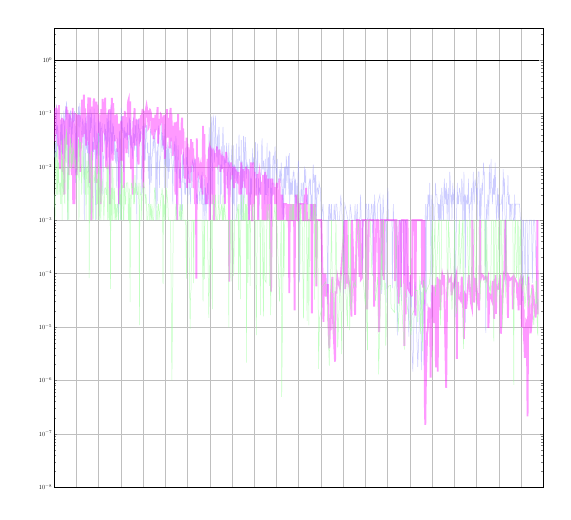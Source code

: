 % This file was created by matlab2tikz v0.3.3.
% Copyright (c) 2008--2013, Nico Schlmer <nico.schloemer@gmail.com>
% All rights reserved.
% 
% The latest updates can be retrieved from
%   http://www.mathworks.com/matlabcentral/fileexchange/22022-matlab2tikz
% where you can also make suggestions and rate matlab2tikz.
% 
% 
% 

% defining custom colors
\definecolor{mycolor1}{rgb}{1,0,1}

\begin{tikzpicture}[scale=0.225]

\begin{axis}[%
width=10.867in,
height=10.206in,
scale only axis,
xmin=0,
xmax=1100,
xmajorgrids,
xmajorticks=false,
ymode=log,
ymin=1e-08,
ymax=4,
% yminorticks=true,
ymajorgrids,
% yminorgrids,
% title={$\text{N = 33}^\text{2}\text{ , p = 2}$}
]
\addplot [
color=black,
solid,thick,
forget plot
]
table[row sep=crcr]{
1 1.0\\
2 1\\
3 1.0\\
4 1.0\\
5 1.0\\
6 1.0\\
7 1\\
8 1.0\\
9 1\\
10 1.0\\
11 1\\
12 1\\
13 1.0\\
14 1.0\\
15 1\\
16 1.0\\
17 1.0\\
18 1\\
19 1\\
20 1.0\\
21 1.0\\
22 1\\
23 1\\
24 1.0\\
25 1\\
26 1\\
27 1.0\\
28 1.0\\
29 1.0\\
30 1.0\\
31 1.0\\
32 1.0\\
33 1.0\\
34 1\\
35 1\\
36 1.0\\
37 1\\
38 1\\
39 1.0\\
40 1.0\\
41 1\\
42 1.0\\
43 1.0\\
44 1.0\\
45 1.0\\
46 1\\
47 1.0\\
48 1.0\\
49 1.0\\
50 1.0\\
51 1.0\\
52 1.0\\
53 1\\
54 1.0\\
55 1\\
56 1.0\\
57 1\\
58 1.0\\
59 1\\
60 1.0\\
61 1\\
62 1\\
63 1\\
64 1.0\\
65 1.0\\
66 1.0\\
67 1.0\\
68 1\\
69 1.0\\
70 1\\
71 1.0\\
72 1.0\\
73 1.0\\
74 1\\
75 1\\
76 1.0\\
77 1\\
78 1.0\\
79 1.0\\
80 1\\
81 1\\
82 1\\
83 1\\
84 1.0\\
85 1.0\\
86 1.0\\
87 1.0\\
88 1.0\\
89 1.0\\
90 1.0\\
91 1\\
92 1.0\\
93 1.0\\
94 1.0\\
95 1.0\\
96 1\\
97 1.0\\
98 1\\
99 1\\
100 1\\
101 1\\
102 1\\
103 1.0\\
104 1.0\\
105 1.0\\
106 1.0\\
107 1.0\\
108 1.0\\
109 1\\
110 1\\
111 1\\
112 1.0\\
113 1\\
114 1.0\\
115 1\\
116 1.0\\
117 1.0\\
118 1.0\\
119 1\\
120 1\\
121 1.0\\
122 1.0\\
123 1.0\\
124 1.0\\
125 1\\
126 1\\
127 1.0\\
128 1.0\\
129 1.0\\
130 1\\
131 1.0\\
132 1.0\\
133 1\\
134 1.0\\
135 1.0\\
136 1\\
137 1\\
138 1.0\\
139 1.0\\
140 1\\
141 1\\
142 1.0\\
143 1\\
144 1.0\\
145 1\\
146 1.0\\
147 1\\
148 1.0\\
149 1\\
150 1.0\\
151 1\\
152 1\\
153 1.0\\
154 1.0\\
155 1\\
156 1.0\\
157 1.0\\
158 1.0\\
159 1\\
160 1\\
161 1.0\\
162 1.0\\
163 1.0\\
164 1.0\\
165 1.0\\
166 1.0\\
167 1.0\\
168 1.0\\
169 1.0\\
170 1.0\\
171 1\\
172 1.0\\
173 1.0\\
174 1.0\\
175 1.0\\
176 1.0\\
177 1.0\\
178 1\\
179 1.0\\
180 1\\
181 1\\
182 1.0\\
183 1\\
184 1.0\\
185 1.0\\
186 1.0\\
187 1.0\\
188 1.0\\
189 1.0\\
190 1.0\\
191 1.0\\
192 1.0\\
193 1.0\\
194 1\\
195 1\\
196 1\\
197 1.0\\
198 1.0\\
199 1.0\\
200 1.0\\
201 1.0\\
202 1\\
203 1.0\\
204 1\\
205 1.0\\
206 1\\
207 1.0\\
208 1\\
209 1.0\\
210 1\\
211 1.0\\
212 1.0\\
213 1.0\\
214 1.0\\
215 1\\
216 1\\
217 1.0\\
218 1\\
219 1.0\\
220 1\\
221 1.0\\
222 1.0\\
223 1.0\\
224 1\\
225 1\\
226 1.0\\
227 1.0\\
228 1\\
229 1.0\\
230 1\\
231 1.0\\
232 1\\
233 1\\
234 1\\
235 1.0\\
236 1.0\\
237 1.0\\
238 1.0\\
239 1\\
240 1.0\\
241 1\\
242 1.0\\
243 1\\
244 1.0\\
245 1\\
246 1.0\\
247 1.0\\
248 1.0\\
249 1.0\\
250 1.0\\
251 1.0\\
252 1.0\\
253 1.0\\
254 1\\
255 1.0\\
256 1\\
257 1\\
258 1\\
259 1.0\\
260 1\\
261 1.0\\
262 1.0\\
263 1.0\\
264 1.0\\
265 1.0\\
266 1.0\\
267 1.0\\
268 1\\
269 1.0\\
270 1\\
271 1.0\\
272 1\\
273 1.0\\
274 1.0\\
275 1.0\\
276 1\\
277 1.0\\
278 1.0\\
279 1.0\\
280 1.0\\
281 1\\
282 1.0\\
283 1.0\\
284 1.0\\
285 1.0\\
286 1\\
287 1.0\\
288 1\\
289 1\\
290 1.0\\
291 1.0\\
292 1\\
293 1.0\\
294 1\\
295 1\\
296 1\\
297 1\\
298 1\\
299 1\\
300 1\\
301 1\\
302 1\\
303 1\\
304 1\\
305 1.0\\
306 1.0\\
307 1.0\\
308 1\\
309 1.0\\
310 1.0\\
311 1.0\\
312 1.0\\
313 1\\
314 1\\
315 1\\
316 1.0\\
317 1.0\\
318 1.0\\
319 1.0\\
320 1.0\\
321 1.0\\
322 1.0\\
323 1.0\\
324 1\\
325 1.0\\
326 1\\
327 1.0\\
328 1\\
329 1.0\\
330 1\\
331 1.0\\
332 1\\
333 1.0\\
334 1.0\\
335 1.0\\
336 1.0\\
337 1.0\\
338 1\\
339 1.0\\
340 1.0\\
341 1.0\\
342 1\\
343 1.0\\
344 1.0\\
345 1.0\\
346 1\\
347 1.0\\
348 1\\
349 1.0\\
350 1\\
351 1\\
352 1\\
353 1.0\\
354 1\\
355 1\\
356 1\\
357 1.0\\
358 1.0\\
359 1.0\\
360 1.0\\
361 1\\
362 1.0\\
363 1.0\\
364 1.0\\
365 1\\
366 1.0\\
367 1.0\\
368 1.0\\
369 1.0\\
370 1.0\\
371 1.0\\
372 1.0\\
373 1.0\\
374 1.0\\
375 1.0\\
376 1.0\\
377 1.0\\
378 1.0\\
379 1.0\\
380 1.0\\
381 1\\
382 1.0\\
383 1\\
384 1\\
385 1\\
386 1\\
387 1.0\\
388 1.0\\
389 1\\
390 1\\
391 1.0\\
392 1.0\\
393 1\\
394 1.0\\
395 1.0\\
396 1.0\\
397 1.0\\
398 1\\
399 1.0\\
400 1.0\\
401 1.0\\
402 1\\
403 1.0\\
404 1.0\\
405 1.0\\
406 1\\
407 1.0\\
408 1.0\\
409 1.0\\
410 1\\
411 1.0\\
412 1.0\\
413 1\\
414 1.0\\
415 1.0\\
416 1\\
417 1.0\\
418 1.0\\
419 1\\
420 1.0\\
421 1.0\\
422 1.0\\
423 1.0\\
424 1\\
425 1.0\\
426 1.0\\
427 1.0\\
428 1.0\\
429 1.0\\
430 1.0\\
431 1.0\\
432 1\\
433 1\\
434 1.0\\
435 1\\
436 1.0\\
437 1.0\\
438 1\\
439 1.0\\
440 1.0\\
441 1.0\\
442 1.0\\
443 1\\
444 1\\
445 1.0\\
446 1.0\\
447 1.0\\
448 1.0\\
449 1\\
450 1.0\\
451 1\\
452 1.0\\
453 1\\
454 1\\
455 1\\
456 1\\
457 1.0\\
458 1.0\\
459 1\\
460 1\\
461 1.0\\
462 1.0\\
463 1.0\\
464 1\\
465 1.0\\
466 1.0\\
467 1.0\\
468 1.0\\
469 1.0\\
470 1.0\\
471 1.0\\
472 1\\
473 1.0\\
474 1.0\\
475 1\\
476 1.0\\
477 1.0\\
478 1\\
479 1.0\\
480 1.0\\
481 1\\
482 1.0\\
483 1.0\\
484 1.0\\
485 1.0\\
486 1.0\\
487 1\\
488 1.0\\
489 1.0\\
490 1.0\\
491 1.0\\
492 1.0\\
493 1.0\\
494 1.0\\
495 1\\
496 1.0\\
497 1\\
498 1.0\\
499 1.0\\
500 1\\
501 1.0\\
502 1.0\\
503 1.0\\
504 1.0\\
505 1.0\\
506 1.0\\
507 1\\
508 1.0\\
509 1.0\\
510 1.0\\
511 1.0\\
512 1\\
513 1.0\\
514 1.0\\
515 1.0\\
516 1.0\\
517 1.0\\
518 1\\
519 1.0\\
520 1\\
521 1.0\\
522 1.0\\
523 1.0\\
524 1.0\\
525 1\\
526 1.0\\
527 1.0\\
528 1.0\\
529 1\\
530 1\\
531 1\\
532 1\\
533 1.0\\
534 1.0\\
535 1\\
536 1.0\\
537 1.0\\
538 1.0\\
539 1.0\\
540 1\\
541 1.0\\
542 1.0\\
543 1.0\\
544 1\\
545 1.0\\
546 1\\
547 1.0\\
548 1\\
549 1.0\\
550 1.0\\
551 1.0\\
552 1\\
553 1.0\\
554 1.0\\
555 1\\
556 1.0\\
557 1.0\\
558 1.0\\
559 1\\
560 1.0\\
561 1.0\\
562 1\\
563 1.0\\
564 1.0\\
565 1\\
566 1\\
567 1\\
568 1.0\\
569 1\\
570 1\\
571 1\\
572 1\\
573 1.0\\
574 1.0\\
575 1.0\\
576 1.0\\
577 1.0\\
578 1.0\\
579 1.0\\
580 1.0\\
581 1.0\\
582 1.0\\
583 1.0\\
584 1.0\\
585 1.0\\
586 1.0\\
587 1.0\\
588 1.0\\
589 1.0\\
590 1\\
591 1.0\\
592 1.0\\
593 1.0\\
594 1.0\\
595 1.0\\
596 1.0\\
597 1.0\\
598 1.0\\
599 1.0\\
600 1\\
601 1\\
602 1.0\\
603 1.0\\
604 1\\
605 1.0\\
606 1\\
607 1.0\\
608 1.0\\
609 1\\
610 1.0\\
611 1.0\\
612 1\\
613 1\\
614 1\\
615 1\\
616 1\\
617 1.0\\
618 1.0\\
619 1.0\\
620 1\\
621 1.0\\
622 1.0\\
623 1.0\\
624 1.0\\
625 1\\
626 1.0\\
627 1\\
628 1.0\\
629 1.0\\
630 1.0\\
631 1.0\\
632 1.0\\
633 1.0\\
634 1.0\\
635 1\\
636 1.0\\
637 1.0\\
638 1\\
639 1\\
640 1.0\\
641 1.0\\
642 1.0\\
643 1\\
644 1.0\\
645 1\\
646 1\\
647 1.0\\
648 1.0\\
649 1.0\\
650 1.0\\
651 1.0\\
652 1.0\\
653 1.0\\
654 1.0\\
655 1\\
656 1.0\\
657 1.0\\
658 1.0\\
659 1\\
660 1.0\\
661 1\\
662 1\\
663 1.0\\
664 1\\
665 1.0\\
666 1.0\\
667 1\\
668 1.0\\
669 1\\
670 1.0\\
671 1.0\\
672 1.0\\
673 1.0\\
674 1\\
675 1\\
676 1.0\\
677 1.0\\
678 1.0\\
679 1.0\\
680 1.0\\
681 1.0\\
682 1.0\\
683 1.0\\
684 1.0\\
685 1.0\\
686 1\\
687 1\\
688 1.0\\
689 1.0\\
690 1.0\\
691 1.0\\
692 1\\
693 1.0\\
694 1.0\\
695 1\\
696 1.0\\
697 1.0\\
698 1.0\\
699 1\\
700 1.0\\
701 1\\
702 1.0\\
703 1.0\\
704 1.0\\
705 1.0\\
706 1\\
707 1.0\\
708 1.0\\
709 1.0\\
710 1.0\\
711 1\\
712 1.0\\
713 1.0\\
714 1.0\\
715 1.0\\
716 1\\
717 1.0\\
718 1.0\\
719 1.0\\
720 1.0\\
721 1.0\\
722 1.0\\
723 1.0\\
724 1.0\\
725 1.0\\
726 1.0\\
727 1.0\\
728 1.0\\
729 1.0\\
730 1.0\\
731 1\\
732 1.0\\
733 1\\
734 1\\
735 1.0\\
736 1.0\\
737 1.0\\
738 1.0\\
739 1.0\\
740 1\\
741 1\\
742 1\\
743 1\\
744 1.0\\
745 1.0\\
746 1.0\\
747 1.0\\
748 1\\
749 1\\
750 1\\
751 1.0\\
752 1\\
753 1.0\\
754 1\\
755 1.0\\
756 1\\
757 1.0\\
758 1\\
759 1\\
760 1.0\\
761 1\\
762 1.0\\
763 1\\
764 1\\
765 1.0\\
766 1.0\\
767 1.0\\
768 1.0\\
769 1.0\\
770 1.0\\
771 1.0\\
772 1\\
773 1.0\\
774 1.0\\
775 1\\
776 1.0\\
777 1.0\\
778 1.0\\
779 1\\
780 1\\
781 1.0\\
782 1\\
783 1.0\\
784 1.0\\
785 1.0\\
786 1.0\\
787 1\\
788 1.0\\
789 1.0\\
790 1.0\\
791 1.0\\
792 1.0\\
793 1.0\\
794 1.0\\
795 1.0\\
796 1.0\\
797 1.0\\
798 1.0\\
799 1.0\\
800 1\\
801 1.0\\
802 1.0\\
803 1.0\\
804 1.0\\
805 1.0\\
806 1.0\\
807 1.0\\
808 1.0\\
809 1.0\\
810 1.0\\
811 1\\
812 1.0\\
813 1\\
814 1.0\\
815 1\\
816 1.0\\
817 1.0\\
818 1\\
819 1\\
820 1.0\\
821 1.0\\
822 1.0\\
823 1\\
824 1.0\\
825 1.0\\
826 1.0\\
827 1\\
828 1.0\\
829 1\\
830 1\\
831 1.0\\
832 1.0\\
833 1.0\\
834 1.0\\
835 1.0\\
836 1.0\\
837 1.0\\
838 1.0\\
839 1.0\\
840 1.0\\
841 1.0\\
842 1.0\\
843 1.0\\
844 1.0\\
845 1\\
846 1.0\\
847 1\\
848 1.0\\
849 1\\
850 1\\
851 1\\
852 1.0\\
853 1.0\\
854 1\\
855 1.0\\
856 1.0\\
857 1.0\\
858 1\\
859 1.0\\
860 1\\
861 1.0\\
862 1.0\\
863 1.0\\
864 1.0\\
865 1\\
866 1\\
867 1.0\\
868 1.0\\
869 1\\
870 1\\
871 1.0\\
872 1.0\\
873 1.0\\
874 1.0\\
875 1.0\\
876 1.0\\
877 1.0\\
878 1\\
879 1\\
880 1.0\\
881 1\\
882 1.0\\
883 1.0\\
884 1.0\\
885 1.0\\
886 1.0\\
887 1.0\\
888 1.0\\
889 1.0\\
890 1.0\\
891 1.0\\
892 1.0\\
893 1\\
894 1.0\\
895 1\\
896 1.0\\
897 1.0\\
898 1.0\\
899 1.0\\
900 1\\
901 1.0\\
902 1\\
903 1.0\\
904 1.0\\
905 1\\
906 1.0\\
907 1.0\\
908 1.0\\
909 1.0\\
910 1\\
911 1.0\\
912 1.0\\
913 1.0\\
914 1.0\\
915 1.0\\
916 1.0\\
917 1.0\\
918 1\\
919 1\\
920 1.0\\
921 1\\
922 1.0\\
923 1\\
924 1\\
925 1.0\\
926 1.0\\
927 1.0\\
928 1\\
929 1.0\\
930 1.0\\
931 1.0\\
932 1.0\\
933 1.0\\
934 1.0\\
935 1.0\\
936 1.0\\
937 1.0\\
938 1.0\\
939 1\\
940 1.0\\
941 1.0\\
942 1\\
943 1.0\\
944 1.0\\
945 1.0\\
946 1.0\\
947 1.0\\
948 1.0\\
949 1.0\\
950 1.0\\
951 1.0\\
952 1.0\\
953 1\\
954 1.0\\
955 1.0\\
956 1.0\\
957 1.0\\
958 1.0\\
959 1.0\\
960 1.0\\
961 1.0\\
962 1.0\\
963 1.0\\
964 1.0\\
965 1.0\\
966 1\\
967 1.0\\
968 1.0\\
969 1.0\\
970 1.0\\
971 1.0\\
972 1.0\\
973 1.0\\
974 1.0\\
975 1.0\\
976 1.0\\
977 1.0\\
978 1.0\\
979 1.0\\
980 1.0\\
981 1\\
982 1.0\\
983 1.0\\
984 1.0\\
985 1\\
986 1.0\\
987 1\\
988 1.0\\
989 1.0\\
990 1\\
991 1.0\\
992 1.0\\
993 1.0\\
994 1.0\\
995 1.0\\
996 1\\
997 1.0\\
998 1.0\\
999 1.0\\
1000 1.0\\
1001 1.0\\
1002 1\\
1003 1.0\\
1004 1.0\\
1005 1.0\\
1006 1\\
1007 1\\
1008 1\\
1009 1\\
1010 1.0\\
1011 1\\
1012 1.0\\
1013 1.0\\
1014 1\\
1015 1.0\\
1016 1.0\\
1017 1.0\\
1018 1.0\\
1019 1.0\\
1020 1.0\\
1021 1.0\\
1022 1\\
1023 1.0\\
1024 1.0\\
1025 1.0\\
1026 1.0\\
1027 1.0\\
1028 1.0\\
1029 1.0\\
1030 1.0\\
1031 1.0\\
1032 1.0\\
1033 1\\
1034 1.0\\
1035 1.0\\
1036 1.0\\
1037 1.0\\
1038 1.0\\
1039 1.0\\
1040 1.0\\
1041 1.0\\
1042 1.0\\
1043 1\\
1044 1.0\\
1045 1.0\\
1046 1\\
1047 1\\
1048 1\\
1049 1\\
1050 1.0\\
1051 1.0\\
1052 1.0\\
1053 1.0\\
1054 1.0\\
1055 1.0\\
1056 1.0\\
1057 1.0\\
1058 1.0\\
1059 1.0\\
1060 1\\
1061 1.0\\
1062 1\\
1063 1.0\\
1064 1.0\\
1065 1.0\\
1066 1.0\\
1067 1.0\\
1068 1.0\\
1069 1.0\\
1070 1.0\\
1071 1.0\\
1072 1.0\\
1073 1\\
1074 1.0\\
1075 1.0\\
1076 1.0\\
1077 1\\
1078 1.0\\
1079 1.0\\
1080 1.0\\
1081 1.0\\
1082 1.0\\
1083 1.0\\
1084 1\\
1085 1\\
1086 1\\
1087 1.0\\
1088 1\\
1089 1.0\\
};
\addplot [
color=blue!40,
opacity=0.5,
solid,thick,
forget plot
]
table[row sep=crcr]{
1 0.015\\
2 0.021\\
3 0.028\\
4 0.01\\
5 0.145\\
6 0.015\\
7 0.049\\
8 0.061\\
9 0.044\\
10 0.022\\
11 0.021\\
12 0.025\\
13 0.014\\
14 0.035\\
15 0.062\\
16 0.026\\
17 0.096\\
18 0.032\\
19 0.017\\
20 0.064\\
21 0.074\\
22 0.112\\
23 0.053\\
24 0.014\\
25 0.093\\
26 0.138\\
27 0.076\\
28 0.167\\
29 0.104\\
30 0.025\\
31 0.001\\
32 0.017\\
33 0.081\\
34 0.104\\
35 0.041\\
36 0.089\\
37 0.113\\
38 0.058\\
39 0.023\\
40 0.071\\
41 0.109\\
42 0.04\\
43 0.101\\
44 0.069\\
45 0.084\\
46 0.11\\
47 0.047\\
48 0.005\\
49 0.058\\
50 0.044\\
51 0.007\\
52 0.028\\
53 0.09\\
54 0.093\\
55 0.135\\
56 0.022\\
57 0.1\\
58 0.156\\
59 0.087\\
60 0.069\\
61 0.047\\
62 0.044\\
63 0.027\\
64 0.077\\
65 0.073\\
66 0.056\\
67 0.005\\
68 0.001\\
69 0.066\\
70 0.007\\
71 0.083\\
72 0.043\\
73 0.021\\
74 0.098\\
75 0.018\\
76 0.029\\
77 0.008\\
78 0.103\\
79 0.004\\
80 0.037\\
81 0.119\\
82 0.043\\
83 0.065\\
84 0.102\\
85 0.071\\
86 0.026\\
87 0.013\\
88 0.029\\
89 0.019\\
90 0.122\\
91 0.055\\
92 0.018\\
93 0.001\\
94 0.068\\
95 0.018\\
96 0.014\\
97 0.043\\
98 0.024\\
99 0.016\\
100 0.079\\
101 0.029\\
102 0.067\\
103 0.003\\
104 0.069\\
105 0.01\\
106 0.052\\
107 0.053\\
108 0.059\\
109 0.029\\
110 0.003\\
111 0.016\\
112 0.014\\
113 0.033\\
114 0.063\\
115 0.031\\
116 0.051\\
117 0.033\\
118 0.013\\
119 0.081\\
120 0.023\\
121 0.057\\
122 0.113\\
123 0.029\\
124 0.073\\
125 0.002\\
126 0.023\\
127 0.085\\
128 0.145\\
129 0.017\\
130 0.044\\
131 0.018\\
132 0.066\\
133 0.041\\
134 0.057\\
135 0.014\\
136 0.039\\
137 0.026\\
138 0.012\\
139 0.019\\
140 0.022\\
141 0.004\\
142 0.035\\
143 0.016\\
144 0.012\\
145 0.001\\
146 0.022\\
147 0.047\\
148 0.029\\
149 0.001\\
150 0.059\\
151 0.127\\
152 0.051\\
153 0.089\\
154 0.043\\
155 0.054\\
156 0.008\\
157 0.029\\
158 0.055\\
159 0.038\\
160 0.043\\
161 0.034\\
162 0.043\\
163 0.042\\
164 0.032\\
165 0.067\\
166 0.036\\
167 0.019\\
168 0.015\\
169 0.082\\
170 0.077\\
171 0.025\\
172 0.075\\
173 0.022\\
174 0.038\\
175 0.026\\
176 0.017\\
177 0.014\\
178 0.087\\
179 0.028\\
180 0.041\\
181 0.02\\
182 0.06\\
183 0.034\\
184 0.052\\
185 0.08\\
186 0.001\\
187 0.032\\
188 0.038\\
189 0.075\\
190 0.076\\
191 0.031\\
192 0.024\\
193 0.053\\
194 0.031\\
195 0.046\\
196 0.018\\
197 0.003\\
198 0.004\\
199 0.058\\
200 0.04\\
201 0.058\\
202 0.018\\
203 0.013\\
204 0.065\\
205 0.013\\
206 0.029\\
207 0.06\\
208 0.059\\
209 0.029\\
210 0.018\\
211 0.028\\
212 0.006\\
213 0.014\\
214 0.018\\
215 0.002\\
216 0.026\\
217 0.051\\
218 0.005\\
219 0.006\\
220 0.015\\
221 0.016\\
222 0.022\\
223 0.038\\
224 0.026\\
225 0.018\\
226 0.038\\
227 0.051\\
228 0.018\\
229 0.001\\
230 0.009\\
231 0.02\\
232 0.002\\
233 0.023\\
234 0.026\\
235 0.059\\
236 0.016\\
237 0.004\\
238 0.012\\
239 0.014\\
240 0.016\\
241 0.065\\
242 0.0\\
243 0.019\\
244 0.043\\
245 0.025\\
246 0.021\\
247 0.038\\
248 0.004\\
249 0.063\\
250 0.029\\
251 0.013\\
252 0.01\\
253 0.023\\
254 0.004\\
255 0.021\\
256 0.029\\
257 0.006\\
258 0.024\\
259 0.008\\
260 0.012\\
261 0.021\\
262 0.026\\
263 0.035\\
264 0.019\\
265 0.0\\
266 0.008\\
267 0.002\\
268 0.01\\
269 0.011\\
270 0.03\\
271 0.026\\
272 0.008\\
273 0.012\\
274 0.038\\
275 0.022\\
276 0.001\\
277 0.009\\
278 0.014\\
279 0.025\\
280 0.013\\
281 0.006\\
282 0.009\\
283 0.005\\
284 0.012\\
285 0.005\\
286 0.003\\
287 0.001\\
288 0.012\\
289 0.017\\
290 0.005\\
291 0.019\\
292 0.007\\
293 0.006\\
294 0.003\\
295 0.005\\
296 0.003\\
297 0.015\\
298 0.011\\
299 0.024\\
300 0.007\\
301 0.002\\
302 0.01\\
303 0.006\\
304 0.006\\
305 0.003\\
306 0.004\\
307 0.002\\
308 0.011\\
309 0.01\\
310 0.004\\
311 0.013\\
312 0.012\\
313 0.012\\
314 0.008\\
315 0.01\\
316 0.014\\
317 0.013\\
318 0.011\\
319 0.004\\
320 0.003\\
321 0.002\\
322 0.003\\
323 0.002\\
324 0.008\\
325 0.006\\
326 0.004\\
327 0.003\\
328 0.002\\
329 0.004\\
330 0.005\\
331 0.007\\
332 0.002\\
333 0.008\\
334 0.003\\
335 0.001\\
336 0.002\\
337 0.002\\
338 0.006\\
339 0.001\\
340 0.004\\
341 0.004\\
342 0.001\\
343 0.003\\
344 0.002\\
345 0.005\\
346 0.004\\
347 0.002\\
348 0.031\\
349 0.055\\
350 0.0\\
351 0.001\\
352 0.008\\
353 0.043\\
354 0.087\\
355 0.004\\
356 0.003\\
357 0.062\\
358 0.088\\
359 0.079\\
360 0.012\\
361 0.014\\
362 0.037\\
363 0.091\\
364 0.028\\
365 0.023\\
366 0.015\\
367 0.035\\
368 0.038\\
369 0.002\\
370 0.045\\
371 0.056\\
372 0.029\\
373 0.012\\
374 0.002\\
375 0.011\\
376 0.003\\
377 0.024\\
378 0.009\\
379 0.036\\
380 0.056\\
381 0.03\\
382 0.011\\
383 0.025\\
384 0.002\\
385 0.013\\
386 0.012\\
387 0.012\\
388 0.028\\
389 0.014\\
390 0.006\\
391 0.003\\
392 0.011\\
393 0.028\\
394 0.011\\
395 0.012\\
396 0.003\\
397 0.0\\
398 0.012\\
399 0.016\\
400 0.025\\
401 0.001\\
402 0.011\\
403 0.002\\
404 0.025\\
405 0.001\\
406 0.011\\
407 0.006\\
408 0.008\\
409 0.011\\
410 0.027\\
411 0.001\\
412 0.006\\
413 0.014\\
414 0.005\\
415 0.017\\
416 0.04\\
417 0.014\\
418 0.015\\
419 0.007\\
420 0.001\\
421 0.032\\
422 0.001\\
423 0.013\\
424 0.01\\
425 0.001\\
426 0.038\\
427 0.025\\
428 0.017\\
429 0.002\\
430 0.036\\
431 0.024\\
432 0.018\\
433 0.006\\
434 0.012\\
435 0.009\\
436 0.011\\
437 0.008\\
438 0.001\\
439 0.001\\
440 0.014\\
441 0.009\\
442 0.002\\
443 0.006\\
444 0.003\\
445 0.005\\
446 0.022\\
447 0.011\\
448 0.013\\
449 0.015\\
450 0.01\\
451 0.006\\
452 0.008\\
453 0.029\\
454 0.02\\
455 0.003\\
456 0.008\\
457 0.013\\
458 0.027\\
459 0.003\\
460 0.006\\
461 0.001\\
462 0.004\\
463 0.004\\
464 0.003\\
465 0.008\\
466 0.007\\
467 0.025\\
468 0.034\\
469 0.009\\
470 0.009\\
471 0.013\\
472 0.011\\
473 0.007\\
474 0.002\\
475 0.014\\
476 0.003\\
477 0.0\\
478 0.003\\
479 0.028\\
480 0.007\\
481 0.002\\
482 0.015\\
483 0.004\\
484 0.02\\
485 0.006\\
486 0.019\\
487 0.002\\
488 0.004\\
489 0.001\\
490 0.005\\
491 0.003\\
492 0.013\\
493 0.016\\
494 0.016\\
495 0.003\\
496 0.016\\
497 0.024\\
498 0.016\\
499 0.009\\
500 0.007\\
501 0.01\\
502 0.014\\
503 0.004\\
504 0.005\\
505 0.006\\
506 0.006\\
507 0.007\\
508 0.009\\
509 0.005\\
510 0.007\\
511 0.012\\
512 0.005\\
513 0.001\\
514 0.003\\
515 0.006\\
516 0.001\\
517 0.0\\
518 0.01\\
519 0.004\\
520 0.01\\
521 0.003\\
522 0.016\\
523 0.013\\
524 0.005\\
525 0.01\\
526 0.007\\
527 0.016\\
528 0.003\\
529 0.018\\
530 0.002\\
531 0.006\\
532 0.003\\
533 0.005\\
534 0.003\\
535 0.006\\
536 0.003\\
537 0.006\\
538 0.008\\
539 0.007\\
540 0.008\\
541 0.002\\
542 0.005\\
543 0.006\\
544 0.001\\
545 0.0\\
546 0.005\\
547 0.002\\
548 0.004\\
549 0.011\\
550 0.013\\
551 0.003\\
552 6.833e-05\\
553 0.001\\
554 0.0\\
555 0.003\\
556 0.005\\
557 0.003\\
558 0.002\\
559 0.0\\
560 0.005\\
561 0.005\\
562 0.001\\
563 0.01\\
564 0.006\\
565 0.005\\
566 0.009\\
567 0.003\\
568 0.002\\
569 0.002\\
570 0.003\\
571 0.002\\
572 0.002\\
573 0.005\\
574 0.005\\
575 0.006\\
576 0.003\\
577 0.006\\
578 0.001\\
579 0.003\\
580 0.001\\
581 0.001\\
582 0.008\\
583 0.011\\
584 0.005\\
585 0.007\\
586 0.006\\
587 0.001\\
588 0.007\\
589 0.007\\
590 0.001\\
591 0.002\\
592 0.004\\
593 0.004\\
594 0.0\\
595 0.003\\
596 0.005\\
597 0.0\\
598 0.004\\
599 0.004\\
600 0.0\\
601 0.001\\
602 0.0\\
603 0.0\\
604 0.0\\
605 0.002\\
606 0.001\\
607 0.001\\
608 0.001\\
609 0.001\\
610 0.001\\
611 0.001\\
612 0.001\\
613 0.0\\
614 0.001\\
615 4.432e-05\\
616 2.552e-05\\
617 0.001\\
618 0.002\\
619 0.001\\
620 0.002\\
621 0.0\\
622 0.001\\
623 0.001\\
624 0.002\\
625 0.001\\
626 0.001\\
627 0.001\\
628 0.001\\
629 0.001\\
630 0.002\\
631 0.0\\
632 0.001\\
633 0.001\\
634 0.002\\
635 0.002\\
636 0.002\\
637 0.0\\
638 0.001\\
639 0.001\\
640 0.0\\
641 0.001\\
642 0.001\\
643 0.0\\
644 0.002\\
645 0.003\\
646 0.002\\
647 0.002\\
648 0.001\\
649 0.001\\
650 0.001\\
651 0.001\\
652 4.228e-05\\
653 0.001\\
654 0.002\\
655 0.0\\
656 0.0\\
657 0.0\\
658 0.0\\
659 0.0\\
660 0.0\\
661 0.001\\
662 0.001\\
663 0.0\\
664 0.0\\
665 0.001\\
666 0.002\\
667 0.0\\
668 0.0\\
669 0.0\\
670 0.001\\
671 0.0\\
672 0.0\\
673 0.0\\
674 0.001\\
675 0.0\\
676 0.001\\
677 0.002\\
678 0.001\\
679 0.0\\
680 0.001\\
681 0.0\\
682 0.002\\
683 0.001\\
684 0.001\\
685 0.001\\
686 0.001\\
687 0.0\\
688 0.001\\
689 0.003\\
690 0.002\\
691 0.001\\
692 0.001\\
693 0.001\\
694 9.561e-05\\
695 0.001\\
696 0.001\\
697 0.001\\
698 0.001\\
699 0.0\\
700 0.001\\
701 0.002\\
702 0.002\\
703 0.002\\
704 0.001\\
705 0.001\\
706 0.001\\
707 0.002\\
708 0.002\\
709 0.001\\
710 0.0\\
711 0.001\\
712 0.001\\
713 0.0\\
714 0.002\\
715 0.002\\
716 0.001\\
717 8.946e-05\\
718 0.001\\
719 0.002\\
720 0.001\\
721 0.003\\
722 0.0\\
723 0.001\\
724 0.001\\
725 0.0\\
726 0.0\\
727 0.001\\
728 0.002\\
729 0.0\\
730 0.0\\
731 0.0\\
732 0.0\\
733 0.003\\
734 0.001\\
735 0.002\\
736 0.001\\
737 4.164e-05\\
738 0.0\\
739 0.001\\
740 0.003\\
741 0.0\\
742 0.001\\
743 0.0\\
744 0.001\\
745 0.001\\
746 0.001\\
747 2.836e-05\\
748 0.001\\
749 0.0\\
750 0.0\\
751 0.004\\
752 0.001\\
753 0.0\\
754 0.001\\
755 0.0\\
756 0.001\\
757 0.001\\
758 0.0\\
759 0.0\\
760 0.001\\
761 5.332e-05\\
762 0.0\\
763 0.002\\
764 0.001\\
765 0.0\\
766 0.001\\
767 0.001\\
768 0.001\\
769 0.001\\
770 0.0\\
771 0.0\\
772 6.959e-06\\
773 0.0\\
774 0.0\\
775 0.0\\
776 0.001\\
777 0.001\\
778 0.0\\
779 0.001\\
780 0.0\\
781 3.072e-05\\
782 0.001\\
783 0.0\\
784 0.0\\
785 0.0\\
786 0.001\\
787 9.736e-05\\
788 0.0\\
789 9.212e-05\\
790 0.001\\
791 0.001\\
792 0.001\\
793 0.0\\
794 0.0\\
795 9.526e-05\\
796 0.0\\
797 0.0\\
798 6.551e-06\\
799 6.898e-05\\
800 0.0\\
801 6.743e-05\\
802 0.0\\
803 2.336e-05\\
804 3.906e-05\\
805 3.772e-06\\
806 0.0\\
807 1.462e-06\\
808 0.0\\
809 0.0\\
810 2.134e-05\\
811 0.0\\
812 6.958e-05\\
813 4.456e-05\\
814 0.0\\
815 0.0\\
816 0.0\\
817 0.0\\
818 1.778e-06\\
819 0.0\\
820 0.0\\
821 0.0\\
822 0.0\\
823 0.0\\
824 0.0\\
825 7.269e-05\\
826 1.553e-06\\
827 0.0\\
828 0.0\\
829 0.0\\
830 0.0\\
831 7.621e-05\\
832 1.905e-06\\
833 3.231e-05\\
834 2.683e-05\\
835 0.002\\
836 0.0\\
837 2.469e-05\\
838 0.001\\
839 0.002\\
840 0.001\\
841 0.003\\
842 0.002\\
843 0.003\\
844 0.001\\
845 0.005\\
846 0.002\\
847 0.001\\
848 1.422e-05\\
849 0.002\\
850 0.003\\
851 0.002\\
852 0.0\\
853 0.002\\
854 0.001\\
855 0.001\\
856 0.001\\
857 0.002\\
858 0.005\\
859 0.003\\
860 0.0\\
861 0.003\\
862 0.002\\
863 0.002\\
864 0.001\\
865 0.002\\
866 0.001\\
867 0.002\\
868 0.001\\
869 0.003\\
870 0.001\\
871 0.001\\
872 0.004\\
873 0.003\\
874 0.002\\
875 0.0\\
876 0.001\\
877 0.004\\
878 0.006\\
879 0.002\\
880 0.004\\
881 0.003\\
882 0.002\\
883 0.005\\
884 0.001\\
885 0.002\\
886 0.003\\
887 0.004\\
888 0.001\\
889 0.001\\
890 0.008\\
891 0.006\\
892 0.003\\
893 0.002\\
894 0.003\\
895 0.001\\
896 0.003\\
897 0.005\\
898 0.002\\
899 0.003\\
900 0.003\\
901 0.004\\
902 1.521e-05\\
903 0.0\\
904 0.0\\
905 0.001\\
906 0.002\\
907 0.005\\
908 0.002\\
909 0.003\\
910 0.002\\
911 0.003\\
912 0.004\\
913 0.0\\
914 0.003\\
915 0.002\\
916 0.002\\
917 0.006\\
918 0.005\\
919 0.001\\
920 0.001\\
921 0.003\\
922 0.008\\
923 0.001\\
924 0.003\\
925 1.197e-05\\
926 0.003\\
927 0.0\\
928 0.002\\
929 0.002\\
930 0.003\\
931 0.002\\
932 0.006\\
933 0.002\\
934 0.001\\
935 0.002\\
936 0.002\\
937 0.002\\
938 0.003\\
939 0.004\\
940 0.001\\
941 0.0\\
942 0.004\\
943 0.008\\
944 0.003\\
945 0.002\\
946 0.004\\
947 0.006\\
948 0.0\\
949 0.004\\
950 0.003\\
951 0.004\\
952 0.001\\
953 0.005\\
954 0.008\\
955 0.0\\
956 0.008\\
957 0.001\\
958 0.001\\
959 0.004\\
960 0.001\\
961 0.002\\
962 0.004\\
963 0.005\\
964 0.003\\
965 0.007\\
966 0.012\\
967 0.007\\
968 0.008\\
969 0.001\\
970 0.001\\
971 7.737e-06\\
972 0.001\\
973 0.002\\
974 0.001\\
975 0.002\\
976 0.003\\
977 0.002\\
978 0.001\\
979 0.011\\
980 0.005\\
981 0.003\\
982 0.0\\
983 0.014\\
984 0.004\\
985 0.004\\
986 0.002\\
987 0.0\\
988 0.006\\
989 0.003\\
990 0.007\\
991 0.003\\
992 0.012\\
993 0.006\\
994 0.002\\
995 0.001\\
996 0.0\\
997 0.0\\
998 0.004\\
999 0.001\\
1000 0.003\\
1001 0.001\\
1002 0.002\\
1003 0.002\\
1004 0.002\\
1005 0.0\\
1006 0.002\\
1007 0.0\\
1008 0.003\\
1009 0.001\\
1010 0.009\\
1011 0.006\\
1012 0.003\\
1013 0.006\\
1014 0.002\\
1015 0.0\\
1016 5.986e-05\\
1017 0.001\\
1018 0.002\\
1019 0.003\\
1020 0.003\\
1021 0.007\\
1022 0.002\\
1023 0.002\\
1024 0.003\\
1025 0.001\\
1026 0.002\\
1027 0.002\\
1028 0.001\\
1029 0.002\\
1030 0.0\\
1031 0.0\\
1032 0.002\\
1033 0.001\\
1034 0.001\\
1035 0.001\\
1036 0.003\\
1037 0.001\\
1038 0.002\\
1039 0.0\\
1040 0.0\\
1041 0.002\\
1042 0.0\\
1043 0.0\\
1044 0.002\\
1045 0.0\\
1046 0.0\\
1047 0.002\\
1048 0.0\\
1049 0.001\\
1050 0.0\\
1051 0.001\\
1052 0.001\\
1053 7.707e-05\\
1054 3.06e-05\\
1055 0.001\\
1056 0.001\\
1057 0.0\\
1058 0.0\\
1059 0.0\\
1060 5.984e-05\\
1061 0.001\\
1062 0.0\\
1063 0.0\\
1064 0.001\\
1065 0.0\\
1066 3.137e-05\\
1067 0.0\\
1068 0.0\\
1069 0.001\\
1070 0.0\\
1071 0.0\\
1072 0.001\\
1073 0.001\\
1074 0.001\\
1075 0.0\\
1076 6.708e-05\\
1077 0.0\\
1078 0.001\\
1079 0.0\\
1080 0.0\\
1081 0.001\\
1082 0.0\\
1083 0.0\\
1084 0.0\\
1085 0.0\\
1086 3.688e-05\\
1087 0.0\\
1088 2.105e-05\\
1089 0.0\\
};
\addplot [
color=mycolor1,
opacity=0.4,
solid,thick,
line width=3.0pt,
forget plot
]
table[row sep=crcr]{
1 0.03\\
2 0.097\\
3 0.127\\
4 0.075\\
5 0.05\\
6 0.041\\
7 0.103\\
8 0.094\\
9 0.024\\
10 0.037\\
11 0.143\\
12 0.014\\
13 0.009\\
14 0.047\\
15 0.076\\
16 0.047\\
17 0.02\\
18 0.082\\
19 0.008\\
20 0.077\\
21 0.039\\
22 0.061\\
23 0.003\\
24 0.072\\
25 0.022\\
26 0.076\\
27 0.066\\
28 0.133\\
29 0.026\\
30 0.115\\
31 0.04\\
32 0.081\\
33 0.007\\
34 0.093\\
35 0.092\\
36 0.079\\
37 0.053\\
38 0.063\\
39 0.01\\
40 0.007\\
41 0.056\\
42 0.126\\
43 0.002\\
44 0.014\\
45 0.036\\
46 0.002\\
47 0.044\\
48 0.101\\
49 0.06\\
50 0.019\\
51 0.007\\
52 0.041\\
53 0.096\\
54 0.036\\
55 0.086\\
56 0.072\\
57 0.093\\
58 0.073\\
59 0.008\\
60 0.039\\
61 0.022\\
62 0.061\\
63 0.181\\
64 0.036\\
65 0.047\\
66 0.051\\
67 0.223\\
68 0.073\\
69 0.041\\
70 0.124\\
71 0.056\\
72 0.025\\
73 0.048\\
74 0.032\\
75 0.034\\
76 0.078\\
77 0.2\\
78 0.085\\
79 0.024\\
80 0.005\\
81 0.197\\
82 0.055\\
83 0.011\\
84 0.001\\
85 0.003\\
86 0.134\\
87 0.054\\
88 0.036\\
89 0.168\\
90 0.19\\
91 0.021\\
92 0.109\\
93 0.064\\
94 0.123\\
95 0.166\\
96 0.005\\
97 0.146\\
98 0.115\\
99 0.043\\
100 0.098\\
101 0.052\\
102 0.059\\
103 0.052\\
104 0.033\\
105 0.002\\
106 0.12\\
107 0.023\\
108 0.019\\
109 0.187\\
110 0.15\\
111 0.051\\
112 0.048\\
113 0.079\\
114 0.0\\
115 0.196\\
116 0.028\\
117 0.01\\
118 0.096\\
119 0.035\\
120 0.009\\
121 0.051\\
122 0.079\\
123 0.113\\
124 0.114\\
125 0.076\\
126 0.002\\
127 0.013\\
128 0.086\\
129 0.079\\
130 0.194\\
131 0.088\\
132 0.013\\
133 0.155\\
134 0.058\\
135 0.091\\
136 0.069\\
137 0.03\\
138 0.057\\
139 0.093\\
140 0.042\\
141 0.098\\
142 0.039\\
143 0.019\\
144 0.064\\
145 0.035\\
146 0.002\\
147 0.02\\
148 0.064\\
149 0.05\\
150 0.035\\
151 0.073\\
152 0.013\\
153 0.027\\
154 0.088\\
155 0.074\\
156 0.052\\
157 0.004\\
158 0.038\\
159 0.111\\
160 0.067\\
161 0.085\\
162 0.039\\
163 0.018\\
164 0.024\\
165 0.068\\
166 0.147\\
167 0.174\\
168 0.186\\
169 0.039\\
170 0.103\\
171 0.167\\
172 0.053\\
173 0.009\\
174 0.026\\
175 0.039\\
176 0.021\\
177 0.003\\
178 0.069\\
179 0.069\\
180 0.075\\
181 0.125\\
182 0.031\\
183 0.025\\
184 0.049\\
185 0.035\\
186 0.077\\
187 0.053\\
188 0.062\\
189 0.013\\
190 0.011\\
191 0.052\\
192 0.08\\
193 0.029\\
194 0.042\\
195 0.092\\
196 0.076\\
197 0.051\\
198 0.093\\
199 0.121\\
200 0.019\\
201 0.004\\
202 0.049\\
203 0.111\\
204 0.068\\
205 0.054\\
206 0.108\\
207 0.125\\
208 0.14\\
209 0.123\\
210 0.083\\
211 0.114\\
212 0.053\\
213 0.055\\
214 0.098\\
215 0.107\\
216 0.099\\
217 0.106\\
218 0.098\\
219 0.047\\
220 0.048\\
221 0.039\\
222 0.05\\
223 0.082\\
224 0.033\\
225 0.081\\
226 0.062\\
227 0.056\\
228 0.095\\
229 0.048\\
230 0.089\\
231 0.061\\
232 0.106\\
233 0.131\\
234 0.027\\
235 0.042\\
236 0.042\\
237 0.079\\
238 0.06\\
239 0.072\\
240 0.096\\
241 0.093\\
242 0.065\\
243 0.08\\
244 0.075\\
245 0.058\\
246 0.025\\
247 0.083\\
248 0.093\\
249 0.014\\
250 0.042\\
251 0.022\\
252 0.089\\
253 0.103\\
254 0.12\\
255 0.056\\
256 0.035\\
257 0.082\\
258 0.061\\
259 0.076\\
260 0.022\\
261 0.09\\
262 0.126\\
263 0.047\\
264 0.099\\
265 0.03\\
266 0.058\\
267 0.016\\
268 0.043\\
269 0.035\\
270 0.02\\
271 0.065\\
272 0.065\\
273 0.003\\
274 0.04\\
275 0.0\\
276 0.07\\
277 0.001\\
278 0.032\\
279 0.097\\
280 0.026\\
281 0.04\\
282 0.048\\
283 0.004\\
284 0.043\\
285 0.027\\
286 0.017\\
287 0.067\\
288 0.083\\
289 0.022\\
290 0.052\\
291 0.042\\
292 0.011\\
293 0.013\\
294 0.008\\
295 0.006\\
296 0.008\\
297 0.021\\
298 0.035\\
299 0.004\\
300 0.027\\
301 0.009\\
302 0.023\\
303 0.01\\
304 0.011\\
305 0.005\\
306 0.021\\
307 0.008\\
308 0.033\\
309 0.014\\
310 0.011\\
311 0.029\\
312 0.014\\
313 0.022\\
314 0.004\\
315 0.006\\
316 0.007\\
317 0.002\\
318 0.01\\
319 0.014\\
320 8.066e-05\\
321 0.034\\
322 0.011\\
323 0.007\\
324 0.015\\
325 0.009\\
326 0.01\\
327 0.008\\
328 0.009\\
329 0.01\\
330 0.004\\
331 0.012\\
332 0.004\\
333 0.006\\
334 0.003\\
335 0.058\\
336 0.014\\
337 0.039\\
338 0.039\\
339 0.007\\
340 0.006\\
341 0.003\\
342 0.002\\
343 0.004\\
344 0.002\\
345 0.014\\
346 0.008\\
347 0.003\\
348 0.02\\
349 0.022\\
350 0.001\\
351 0.011\\
352 0.006\\
353 0.021\\
354 0.02\\
355 0.006\\
356 0.002\\
357 0.018\\
358 0.02\\
359 0.019\\
360 0.001\\
361 0.012\\
362 0.015\\
363 0.018\\
364 0.01\\
365 0.016\\
366 0.024\\
367 0.014\\
368 0.012\\
369 0.014\\
370 0.011\\
371 0.017\\
372 0.021\\
373 0.017\\
374 0.008\\
375 0.01\\
376 0.014\\
377 0.015\\
378 0.009\\
379 0.012\\
380 0.012\\
381 0.016\\
382 0.012\\
383 0.006\\
384 0.002\\
385 0.004\\
386 0.01\\
387 0.019\\
388 0.016\\
389 0.007\\
390 0.011\\
391 0.004\\
392 0.012\\
393 0.009\\
394 7.022e-05\\
395 0.011\\
396 0.006\\
397 0.006\\
398 0.012\\
399 0.008\\
400 0.008\\
401 0.008\\
402 0.007\\
403 0.01\\
404 0.005\\
405 0.004\\
406 0.01\\
407 0.005\\
408 0.009\\
409 0.008\\
410 0.008\\
411 0.007\\
412 0.0\\
413 0.005\\
414 0.005\\
415 0.008\\
416 0.006\\
417 0.003\\
418 0.006\\
419 0.0\\
420 0.003\\
421 0.012\\
422 0.006\\
423 0.004\\
424 0.006\\
425 0.009\\
426 0.007\\
427 0.008\\
428 0.008\\
429 0.006\\
430 0.004\\
431 0.008\\
432 0.01\\
433 0.005\\
434 0.003\\
435 0.005\\
436 0.007\\
437 0.009\\
438 0.001\\
439 0.002\\
440 0.002\\
441 0.003\\
442 0.002\\
443 0.012\\
444 0.007\\
445 0.001\\
446 0.001\\
447 0.0\\
448 0.012\\
449 0.002\\
450 0.007\\
451 0.008\\
452 0.003\\
453 0.005\\
454 0.006\\
455 0.003\\
456 0.003\\
457 0.007\\
458 0.007\\
459 0.001\\
460 0.005\\
461 0.007\\
462 0.008\\
463 0.006\\
464 0.005\\
465 0.003\\
466 0.005\\
467 0.005\\
468 0.004\\
469 0.001\\
470 0.007\\
471 0.005\\
472 0.001\\
473 0.005\\
474 0.004\\
475 0.008\\
476 0.001\\
477 0.007\\
478 0.004\\
479 0.001\\
480 0.003\\
481 0.004\\
482 0.006\\
483 0.003\\
484 0.002\\
485 0.001\\
486 0.005\\
487 0.006\\
488 4.596e-05\\
489 0.0\\
490 0.005\\
491 0.006\\
492 0.003\\
493 0.005\\
494 0.004\\
495 0.004\\
496 0.004\\
497 0.002\\
498 0.004\\
499 0.002\\
500 0.004\\
501 0.005\\
502 0.003\\
503 0.002\\
504 0.001\\
505 0.002\\
506 0.002\\
507 0.006\\
508 0.001\\
509 0.002\\
510 0.003\\
511 0.001\\
512 0.002\\
513 0.003\\
514 0.002\\
515 0.0\\
516 0.001\\
517 0.002\\
518 0.002\\
519 0.0\\
520 0.002\\
521 0.002\\
522 0.002\\
523 0.001\\
524 0.002\\
525 0.001\\
526 0.0\\
527 0.001\\
528 0.002\\
529 4.28e-05\\
530 0.002\\
531 0.001\\
532 0.002\\
533 0.001\\
534 0.001\\
535 0.001\\
536 0.0\\
537 0.002\\
538 0.001\\
539 0.002\\
540 0.001\\
541 2.05e-05\\
542 0.002\\
543 0.001\\
544 0.003\\
545 0.0\\
546 0.001\\
547 0.0\\
548 0.003\\
549 0.001\\
550 0.001\\
551 0.002\\
552 0.002\\
553 0.002\\
554 0.002\\
555 0.002\\
556 0.002\\
557 0.002\\
558 0.002\\
559 0.0\\
560 0.001\\
561 0.0\\
562 0.001\\
563 0.002\\
564 0.003\\
565 0.001\\
566 0.001\\
567 0.004\\
568 0.0\\
569 0.001\\
570 0.001\\
571 0.001\\
572 0.001\\
573 0.0\\
574 0.001\\
575 0.001\\
576 0.001\\
577 0.001\\
578 0.002\\
579 0.001\\
580 1.784e-05\\
581 0.001\\
582 0.002\\
583 0.0\\
584 0.001\\
585 0.0\\
586 0.0\\
587 0.002\\
588 0.001\\
589 0.001\\
590 5.746e-05\\
591 0.001\\
592 0.001\\
593 0.0\\
594 0.0\\
595 0.0\\
596 0.0\\
597 0.0\\
598 0.0\\
599 0.0\\
600 0.0\\
601 0.001\\
602 0.0\\
603 0.0\\
604 0.0\\
605 0.0\\
606 1.245e-05\\
607 5.691e-05\\
608 9.901e-05\\
609 4.116e-05\\
610 9.97e-05\\
611 7.408e-05\\
612 3.707e-05\\
613 0.0\\
614 5.148e-05\\
615 0.0\\
616 6.325e-05\\
617 1.356e-05\\
618 7.763e-06\\
619 3.966e-06\\
620 7.309e-06\\
621 1.455e-05\\
622 8.681e-06\\
623 4.183e-05\\
624 0.0\\
625 0.0\\
626 8.627e-05\\
627 1.55e-05\\
628 0.0\\
629 0.0\\
630 0.0\\
631 0.0\\
632 2.229e-06\\
633 4.446e-05\\
634 0.0\\
635 4.414e-05\\
636 0.0\\
637 8.609e-05\\
638 0.0\\
639 6.881e-05\\
640 0.0\\
641 0.0\\
642 0.0\\
643 5.388e-05\\
644 0.0\\
645 0.0\\
646 0.0\\
647 0.0\\
648 0.0\\
649 0.0\\
650 0.0\\
651 0.0\\
652 0.0\\
653 0.0\\
654 0.001\\
655 5.092e-05\\
656 0.0\\
657 0.0\\
658 0.001\\
659 0.0\\
660 6.45e-05\\
661 9.311e-05\\
662 0.0\\
663 0.0\\
664 0.0\\
665 0.0\\
666 0.0\\
667 3.887e-05\\
668 0.0\\
669 1.557e-05\\
670 0.001\\
671 0.0\\
672 0.0\\
673 0.0\\
674 0.0\\
675 0.0\\
676 0.0\\
677 1.688e-05\\
678 0.0\\
679 0.0\\
680 0.0\\
681 0.001\\
682 0.0\\
683 0.0\\
684 0.0\\
685 0.001\\
686 0.0\\
687 8.652e-05\\
688 0.001\\
689 0.0\\
690 7.729e-05\\
691 0.0\\
692 0.0\\
693 8.437e-05\\
694 0.001\\
695 0.001\\
696 0.0\\
697 0.0\\
698 0.001\\
699 0.0\\
700 0.0\\
701 0.001\\
702 0.001\\
703 0.0\\
704 2.121e-05\\
705 0.0\\
706 9.533e-05\\
707 0.0\\
708 0.001\\
709 0.0\\
710 0.0\\
711 0.0\\
712 0.0\\
713 0.0\\
714 0.0\\
715 0.0\\
716 0.0\\
717 0.0\\
718 0.001\\
719 0.001\\
720 2.406e-05\\
721 0.0\\
722 0.0\\
723 0.0\\
724 0.0\\
725 0.001\\
726 0.0\\
727 0.001\\
728 0.0\\
729 0.001\\
730 0.0\\
731 7.964e-06\\
732 0.0\\
733 0.0\\
734 0.0\\
735 0.001\\
736 0.0\\
737 0.001\\
738 0.0\\
739 0.001\\
740 9.046e-05\\
741 0.001\\
742 7.623e-05\\
743 0.001\\
744 0.0\\
745 0.001\\
746 0.0\\
747 0.0\\
748 0.001\\
749 0.0\\
750 0.001\\
751 0.001\\
752 0.001\\
753 0.0\\
754 0.0\\
755 0.001\\
756 0.001\\
757 0.001\\
758 0.001\\
759 0.0\\
760 0.001\\
761 0.001\\
762 0.0\\
763 0.001\\
764 0.0\\
765 0.001\\
766 0.001\\
767 7.242e-05\\
768 0.001\\
769 0.001\\
770 0.001\\
771 0.0\\
772 0.0\\
773 0.0\\
774 0.0\\
775 2.733e-05\\
776 5.419e-05\\
777 0.001\\
778 0.0\\
779 0.0\\
780 5.631e-05\\
781 0.0\\
782 0.001\\
783 0.0\\
784 0.001\\
785 0.0\\
786 0.001\\
787 0.001\\
788 4.401e-06\\
789 8.63e-05\\
790 0.0\\
791 1.719e-05\\
792 0.001\\
793 0.001\\
794 0.001\\
795 0.001\\
796 5.28e-05\\
797 0.0\\
798 0.0\\
799 0.0\\
800 0.0\\
801 4.407e-05\\
802 9.276e-05\\
803 0.0\\
804 0.0\\
805 3.718e-05\\
806 0.001\\
807 0.001\\
808 0.001\\
809 0.001\\
810 0.001\\
811 0.001\\
812 1.98e-05\\
813 1.631e-05\\
814 0.001\\
815 0.0\\
816 0.001\\
817 0.001\\
818 0.001\\
819 0.0\\
820 0.001\\
821 0.001\\
822 0.0\\
823 0.0\\
824 0.001\\
825 0.001\\
826 0.001\\
827 0.001\\
828 6.171e-05\\
829 0.001\\
830 5.459e-05\\
831 0.0\\
832 0.0\\
833 0.001\\
834 3.621e-07\\
835 1.466e-07\\
836 6.456e-07\\
837 1.899e-06\\
838 3.074e-06\\
839 7.572e-06\\
840 8.48e-06\\
841 1.037e-05\\
842 1.937e-05\\
843 1.761e-05\\
844 2.327e-05\\
845 1.382e-05\\
846 2.178e-05\\
847 1.124e-06\\
848 9.562e-06\\
849 3.576e-06\\
850 3.203e-05\\
851 6.081e-05\\
852 3.53e-05\\
853 4.689e-05\\
854 5.65e-05\\
855 1.184e-05\\
856 2.441e-05\\
857 2.228e-05\\
858 6.1e-05\\
859 1.739e-06\\
860 5.331e-05\\
861 2.34e-05\\
862 8.687e-05\\
863 1.462e-06\\
864 7.079e-05\\
865 8.018e-05\\
866 4.414e-05\\
867 4.175e-05\\
868 7.584e-05\\
869 2.045e-05\\
870 5.722e-05\\
871 3.945e-05\\
872 8.285e-05\\
873 9.77e-05\\
874 0.0\\
875 8.011e-05\\
876 7.006e-05\\
877 9.384e-05\\
878 4.318e-05\\
879 0.0\\
880 0.0\\
881 0.0\\
882 7.242e-07\\
883 0.0\\
884 4.164e-05\\
885 0.0\\
886 8.688e-05\\
887 0.0\\
888 6.996e-05\\
889 0.0\\
890 7.124e-05\\
891 0.0\\
892 0.0\\
893 8.331e-05\\
894 3.91e-05\\
895 0.0\\
896 0.0\\
897 6.135e-05\\
898 0.0\\
899 5.754e-05\\
900 0.0\\
901 7.109e-05\\
902 0.0\\
903 0.0\\
904 0.0\\
905 9.809e-05\\
906 2.528e-06\\
907 3.071e-05\\
908 0.0\\
909 6.96e-05\\
910 3.686e-05\\
911 0.0\\
912 0.0\\
913 0.0\\
914 0.0\\
915 3.09e-05\\
916 0.0\\
917 8.689e-05\\
918 0.0\\
919 5.796e-05\\
920 0.0\\
921 0.0\\
922 5.943e-06\\
923 3.426e-05\\
924 4.127e-05\\
925 0.0\\
926 3.756e-05\\
927 2.173e-05\\
928 0.0\\
929 0.0\\
930 0.0\\
931 0.0\\
932 0.0\\
933 9.375e-05\\
934 0.0\\
935 0.0\\
936 0.0\\
937 0.0\\
938 2.775e-05\\
939 0.0\\
940 2.291e-05\\
941 0.001\\
942 0.0\\
943 8.944e-05\\
944 0.0\\
945 2.866e-05\\
946 0.0\\
947 0.0\\
948 8.281e-05\\
949 0.0\\
950 0.0\\
951 0.0\\
952 0.0\\
953 0.0\\
954 2.657e-05\\
955 0.0\\
956 2.048e-05\\
957 5.349e-05\\
958 0.001\\
959 7.584e-05\\
960 0.0\\
961 0.0\\
962 9.609e-05\\
963 0.0\\
964 0.0\\
965 9.052e-05\\
966 0.0\\
967 7.906e-05\\
968 0.0\\
969 0.0\\
970 0.0\\
971 8.651e-05\\
972 0.0\\
973 0.0\\
974 7.246e-05\\
975 0.0\\
976 8.306e-05\\
977 9.582e-06\\
978 0.0\\
979 3.629e-05\\
980 4.072e-05\\
981 3.979e-05\\
982 0.0\\
983 0.0\\
984 0.0\\
985 3.125e-05\\
986 5.878e-05\\
987 7.26e-05\\
988 2.867e-05\\
989 2.537e-05\\
990 1.416e-05\\
991 7.945e-05\\
992 4.977e-05\\
993 9.297e-05\\
994 1.756e-05\\
995 6.334e-05\\
996 5.305e-05\\
997 0.0\\
998 0.0\\
999 0.0\\
1000 5.164e-05\\
1001 0.0\\
1002 0.0\\
1003 9.409e-05\\
1004 4.363e-05\\
1005 7.458e-06\\
1006 0.0\\
1007 0.0\\
1008 0.0\\
1009 0.0\\
1010 0.0\\
1011 8.581e-05\\
1012 7.932e-05\\
1013 8.472e-05\\
1014 0.0\\
1015 0.001\\
1016 0.0\\
1017 9.52e-05\\
1018 0.0\\
1019 8.858e-05\\
1020 0.0\\
1021 1.48e-05\\
1022 8.98e-05\\
1023 0.0\\
1024 0.0\\
1025 0.0\\
1026 7.637e-05\\
1027 0.0\\
1028 0.0\\
1029 0.0\\
1030 0.0\\
1031 8.509e-05\\
1032 2.14e-05\\
1033 0.0\\
1034 0.0\\
1035 8.611e-05\\
1036 0.0\\
1037 0.0\\
1038 0.0\\
1039 0.0\\
1040 0.0\\
1041 6.605e-05\\
1042 3.462e-05\\
1043 4.667e-05\\
1044 0.0\\
1045 2.049e-05\\
1046 6.328e-05\\
1047 0.0\\
1048 7.325e-05\\
1049 2.587e-05\\
1050 0.0\\
1051 6.684e-05\\
1052 9.811e-06\\
1053 7.279e-05\\
1054 7.671e-05\\
1055 1.024e-05\\
1056 2.202e-05\\
1057 5.99e-06\\
1058 4.772e-06\\
1059 2.622e-06\\
1060 9.32e-06\\
1061 3.545e-06\\
1062 1.318e-05\\
1063 1.279e-05\\
1064 2.961e-06\\
1065 2.121e-07\\
1066 0.0\\
1067 8.746e-05\\
1068 3.343e-05\\
1069 3.818e-05\\
1070 1.833e-05\\
1071 0.0\\
1072 7.57e-06\\
1073 0.0\\
1074 0.0\\
1075 1.517e-05\\
1076 6.214e-05\\
1077 0.0\\
1078 0.0\\
1079 0.0\\
1080 0.0\\
1081 0.0\\
1082 0.0\\
1083 1.499e-05\\
1084 0.0\\
1085 0.0\\
1086 3.045e-05\\
1087 0.001\\
1088 1.71e-05\\
1089 0.0\\
};
\addplot [
color=green!40,
opacity=0.6,
solid,thick,
forget plot
]
table[row sep=crcr]{
1 0.003\\
2 0.001\\
3 0.019\\
4 0.009\\
5 0.019\\
6 0.003\\
7 0.003\\
8 0.027\\
9 0.003\\
10 0.012\\
11 0.005\\
12 0.005\\
13 0.003\\
14 0.005\\
15 0.002\\
16 0.008\\
17 0.032\\
18 0.001\\
19 0.016\\
20 0.006\\
21 0.003\\
22 0.006\\
23 0.034\\
24 0.002\\
25 0.011\\
26 0.04\\
27 0.012\\
28 0.051\\
29 0.026\\
30 0.001\\
31 0.007\\
32 0.01\\
33 0.001\\
34 0.024\\
35 0.01\\
36 0.021\\
37 0.035\\
38 0.0\\
39 0.009\\
40 0.014\\
41 0.028\\
42 0.011\\
43 0.017\\
44 0.022\\
45 0.016\\
46 0.015\\
47 0.009\\
48 0.013\\
49 0.014\\
50 0.006\\
51 0.006\\
52 0.0\\
53 0.01\\
54 0.026\\
55 0.033\\
56 0.001\\
57 0.017\\
58 0.029\\
59 0.024\\
60 0.029\\
61 0.013\\
62 0.003\\
63 0.008\\
64 0.016\\
65 0.026\\
66 0.011\\
67 0.006\\
68 0.0\\
69 0.009\\
70 0.003\\
71 0.018\\
72 0.001\\
73 0.007\\
74 0.013\\
75 0.009\\
76 0.003\\
77 0.01\\
78 0.018\\
79 8.182e-05\\
80 0.003\\
81 0.016\\
82 0.001\\
83 0.002\\
84 0.02\\
85 0.012\\
86 0.006\\
87 0.001\\
88 0.001\\
89 0.002\\
90 0.01\\
91 0.006\\
92 0.005\\
93 0.0\\
94 0.011\\
95 0.003\\
96 0.001\\
97 0.006\\
98 0.002\\
99 0.008\\
100 0.005\\
101 0.011\\
102 0.001\\
103 0.003\\
104 0.009\\
105 0.001\\
106 0.002\\
107 0.004\\
108 0.006\\
109 0.0\\
110 0.0\\
111 0.002\\
112 0.001\\
113 0.002\\
114 0.004\\
115 0.004\\
116 0.004\\
117 0.003\\
118 0.003\\
119 0.01\\
120 0.001\\
121 0.011\\
122 0.01\\
123 0.001\\
124 0.004\\
125 0.001\\
126 0.003\\
127 5.161e-05\\
128 0.012\\
129 0.001\\
130 0.004\\
131 0.001\\
132 0.01\\
133 0.004\\
134 0.003\\
135 0.001\\
136 0.004\\
137 0.002\\
138 0.001\\
139 0.002\\
140 0.001\\
141 0.0\\
142 0.002\\
143 0.002\\
144 0.001\\
145 0.001\\
146 0.0\\
147 0.004\\
148 0.002\\
149 0.003\\
150 0.001\\
151 0.009\\
152 0.001\\
153 0.011\\
154 0.004\\
155 0.004\\
156 0.001\\
157 0.001\\
158 0.005\\
159 0.004\\
160 0.002\\
161 0.002\\
162 0.004\\
163 0.005\\
164 0.005\\
165 0.0\\
166 0.005\\
167 0.001\\
168 0.001\\
169 0.004\\
170 0.002\\
171 2.928e-05\\
172 0.003\\
173 0.001\\
174 0.005\\
175 0.004\\
176 0.0\\
177 0.004\\
178 0.006\\
179 0.002\\
180 0.004\\
181 0.002\\
182 0.007\\
183 0.003\\
184 0.005\\
185 0.004\\
186 0.0\\
187 0.003\\
188 0.003\\
189 0.005\\
190 0.003\\
191 0.002\\
192 1.083e-05\\
193 0.005\\
194 0.003\\
195 0.003\\
196 0.003\\
197 0.001\\
198 0.003\\
199 0.004\\
200 0.004\\
201 0.005\\
202 0.0\\
203 0.004\\
204 0.004\\
205 0.002\\
206 0.003\\
207 0.003\\
208 0.002\\
209 0.001\\
210 0.001\\
211 0.001\\
212 0.002\\
213 0.002\\
214 0.002\\
215 0.001\\
216 0.001\\
217 0.002\\
218 0.0\\
219 0.001\\
220 0.002\\
221 0.0\\
222 0.001\\
223 0.0\\
224 0.001\\
225 0.002\\
226 0.004\\
227 0.004\\
228 0.0\\
229 0.002\\
230 0.0\\
231 0.001\\
232 0.001\\
233 0.0\\
234 0.002\\
235 0.002\\
236 0.001\\
237 0.0\\
238 0.0\\
239 0.0\\
240 0.0\\
241 0.003\\
242 0.003\\
243 0.004\\
244 0.003\\
245 6.422e-05\\
246 0.003\\
247 0.002\\
248 0.001\\
249 0.002\\
250 0.002\\
251 0.001\\
252 0.002\\
253 0.004\\
254 0.003\\
255 0.0\\
256 0.002\\
257 0.001\\
258 0.001\\
259 0.001\\
260 0.0\\
261 0.001\\
262 0.001\\
263 0.0\\
264 0.0\\
265 9.959e-07\\
266 0.0\\
267 6.471e-05\\
268 0.001\\
269 0.0\\
270 0.001\\
271 0.0\\
272 0.001\\
273 0.0\\
274 0.002\\
275 0.002\\
276 0.001\\
277 0.001\\
278 0.0\\
279 0.001\\
280 0.0\\
281 0.001\\
282 0.0\\
283 0.002\\
284 0.001\\
285 0.002\\
286 0.001\\
287 0.0\\
288 0.0\\
289 0.002\\
290 0.001\\
291 0.0\\
292 0.001\\
293 0.001\\
294 0.001\\
295 0.001\\
296 0.001\\
297 0.0\\
298 7.99e-05\\
299 0.001\\
300 0.0\\
301 0.0\\
302 0.0\\
303 0.001\\
304 0.0\\
305 0.0\\
306 9.22e-06\\
307 3.958e-05\\
308 4.905e-05\\
309 0.0\\
310 0.001\\
311 0.001\\
312 0.001\\
313 0.001\\
314 6.614e-05\\
315 0.001\\
316 0.0\\
317 0.001\\
318 0.001\\
319 0.0\\
320 0.0\\
321 0.0\\
322 0.0\\
323 0.001\\
324 0.0\\
325 0.0\\
326 0.0\\
327 0.0\\
328 0.001\\
329 0.001\\
330 0.001\\
331 0.001\\
332 0.0\\
333 0.001\\
334 0.0\\
335 3.0e-05\\
336 0.0\\
337 0.001\\
338 7.887e-05\\
339 0.001\\
340 0.001\\
341 0.001\\
342 0.001\\
343 0.0\\
344 0.001\\
345 0.001\\
346 0.0\\
347 0.0\\
348 1.476e-05\\
349 0.0\\
350 0.0\\
351 0.0\\
352 0.001\\
353 0.0\\
354 0.001\\
355 0.0\\
356 2.156e-05\\
357 0.002\\
358 0.003\\
359 0.002\\
360 0.0\\
361 0.002\\
362 0.001\\
363 0.003\\
364 0.002\\
365 0.001\\
366 0.001\\
367 0.001\\
368 0.001\\
369 0.0\\
370 0.002\\
371 0.003\\
372 0.001\\
373 0.0\\
374 0.0\\
375 0.0\\
376 0.0\\
377 0.002\\
378 0.001\\
379 0.001\\
380 0.003\\
381 0.001\\
382 0.001\\
383 0.002\\
384 0.0\\
385 0.0\\
386 0.001\\
387 0.0\\
388 0.001\\
389 0.001\\
390 0.001\\
391 0.0\\
392 0.001\\
393 9.693e-06\\
394 0.001\\
395 0.0\\
396 0.0\\
397 0.001\\
398 7.153e-05\\
399 0.001\\
400 0.001\\
401 0.0\\
402 0.001\\
403 0.0\\
404 8.936e-05\\
405 0.0\\
406 0.001\\
407 0.001\\
408 0.001\\
409 0.001\\
410 0.0\\
411 0.0\\
412 0.0\\
413 0.0\\
414 0.002\\
415 4.949e-05\\
416 0.002\\
417 0.0\\
418 0.0\\
419 3.332e-05\\
420 0.001\\
421 0.003\\
422 0.0\\
423 0.001\\
424 0.001\\
425 0.001\\
426 0.003\\
427 0.001\\
428 0.0\\
429 0.001\\
430 0.002\\
431 0.001\\
432 0.002\\
433 2.147e-06\\
434 0.003\\
435 0.001\\
436 6.717e-05\\
437 0.0\\
438 0.001\\
439 0.001\\
440 0.001\\
441 5.856e-05\\
442 0.001\\
443 0.0\\
444 0.001\\
445 0.001\\
446 0.002\\
447 0.0\\
448 0.001\\
449 0.001\\
450 0.0\\
451 0.001\\
452 0.001\\
453 0.001\\
454 7.965e-05\\
455 7.05e-06\\
456 0.0\\
457 0.001\\
458 0.001\\
459 0.001\\
460 0.001\\
461 0.0\\
462 0.0\\
463 0.001\\
464 1.661e-05\\
465 0.001\\
466 0.0\\
467 0.001\\
468 0.001\\
469 0.0\\
470 7.219e-05\\
471 1.568e-05\\
472 0.001\\
473 0.0\\
474 7.603e-05\\
475 0.0\\
476 0.0\\
477 6.741e-05\\
478 0.0\\
479 0.002\\
480 0.001\\
481 0.0\\
482 0.001\\
483 0.001\\
484 0.002\\
485 5.844e-05\\
486 0.001\\
487 1.661e-05\\
488 0.0\\
489 0.0\\
490 0.0\\
491 0.001\\
492 0.001\\
493 0.001\\
494 0.001\\
495 0.0\\
496 0.0\\
497 0.002\\
498 0.001\\
499 0.001\\
500 0.0\\
501 0.001\\
502 0.0\\
503 0.0\\
504 0.0\\
505 0.0\\
506 0.0\\
507 2.993e-05\\
508 0.0\\
509 0.0\\
510 0.0\\
511 0.001\\
512 4.889e-07\\
513 0.0\\
514 0.0\\
515 0.0\\
516 0.001\\
517 8.852e-05\\
518 0.0\\
519 0.001\\
520 0.0\\
521 0.0\\
522 0.001\\
523 0.0\\
524 0.0\\
525 0.0\\
526 0.001\\
527 0.001\\
528 0.001\\
529 0.001\\
530 0.0\\
531 0.002\\
532 0.001\\
533 0.001\\
534 0.001\\
535 0.002\\
536 0.001\\
537 0.002\\
538 0.001\\
539 0.002\\
540 0.001\\
541 0.001\\
542 0.001\\
543 0.001\\
544 0.001\\
545 0.001\\
546 0.0\\
547 0.001\\
548 0.003\\
549 0.003\\
550 0.003\\
551 0.002\\
552 0.001\\
553 9.317e-05\\
554 0.002\\
555 0.001\\
556 0.001\\
557 0.001\\
558 0.001\\
559 0.0\\
560 7.029e-05\\
561 1.438e-05\\
562 6.145e-05\\
563 0.002\\
564 0.002\\
565 0.002\\
566 0.001\\
567 0.001\\
568 0.001\\
569 1.293e-05\\
570 0.0\\
571 0.0\\
572 0.002\\
573 1.066e-05\\
574 0.0\\
575 0.002\\
576 0.0\\
577 0.0\\
578 0.0\\
579 0.001\\
580 0.0\\
581 0.001\\
582 0.001\\
583 0.002\\
584 0.001\\
585 0.002\\
586 3.252e-05\\
587 0.001\\
588 0.0\\
589 0.002\\
590 6.333e-05\\
591 0.0\\
592 0.001\\
593 0.001\\
594 0.0\\
595 1.643e-06\\
596 0.0\\
597 1.459e-05\\
598 0.0\\
599 0.0\\
600 0.0\\
601 0.0\\
602 2.182e-05\\
603 5.623e-05\\
604 0.0\\
605 0.0\\
606 0.0\\
607 0.0\\
608 0.0\\
609 0.0\\
610 0.0\\
611 6.976e-05\\
612 0.0\\
613 0.0\\
614 3.246e-05\\
615 0.0\\
616 0.0\\
617 0.0\\
618 0.0\\
619 1.874e-06\\
620 0.0\\
621 0.0\\
622 0.0\\
623 0.0\\
624 0.001\\
625 0.0\\
626 4.363e-05\\
627 7.782e-05\\
628 0.0\\
629 0.0\\
630 6.845e-06\\
631 0.0\\
632 0.0\\
633 0.0\\
634 0.001\\
635 0.0\\
636 0.0\\
637 0.0\\
638 4.119e-06\\
639 0.0\\
640 0.0\\
641 0.0\\
642 0.0\\
643 6.691e-05\\
644 9.784e-05\\
645 0.0\\
646 0.0\\
647 3.079e-06\\
648 0.0\\
649 0.001\\
650 0.0\\
651 0.0\\
652 0.0\\
653 0.0\\
654 0.0\\
655 0.0\\
656 0.0\\
657 0.0\\
658 0.0\\
659 0.0\\
660 1.019e-05\\
661 0.0\\
662 0.001\\
663 7.836e-05\\
664 6.874e-05\\
665 8.69e-06\\
666 9.41e-05\\
667 0.001\\
668 2.029e-05\\
669 0.0\\
670 0.0\\
671 4.802e-05\\
672 0.0\\
673 0.0\\
674 0.0\\
675 6.819e-05\\
676 0.0\\
677 0.0\\
678 5.772e-05\\
679 0.0\\
680 0.0\\
681 0.0\\
682 0.0\\
683 0.0\\
684 0.001\\
685 0.0\\
686 0.0\\
687 0.0\\
688 0.0\\
689 0.0\\
690 0.0\\
691 0.0\\
692 0.0\\
693 0.0\\
694 0.0\\
695 8.071e-05\\
696 0.0\\
697 0.0\\
698 0.0\\
699 0.0\\
700 2.592e-05\\
701 3.832e-05\\
702 0.001\\
703 1.486e-05\\
704 0.0\\
705 3.689e-06\\
706 0.001\\
707 0.0\\
708 0.0\\
709 0.0\\
710 0.0\\
711 0.001\\
712 0.0\\
713 0.0\\
714 0.0\\
715 9.878e-05\\
716 0.0\\
717 0.0\\
718 0.0\\
719 8.844e-05\\
720 0.0\\
721 0.0\\
722 0.0\\
723 3.117e-05\\
724 0.0\\
725 0.0\\
726 0.0\\
727 0.0\\
728 8.538e-05\\
729 0.0\\
730 1.292e-06\\
731 0.0\\
732 0.0\\
733 0.0\\
734 2.853e-05\\
735 0.0\\
736 0.001\\
737 4.912e-05\\
738 6.192e-05\\
739 0.0\\
740 0.001\\
741 0.001\\
742 0.0\\
743 0.0\\
744 3.951e-05\\
745 6.702e-05\\
746 4.448e-06\\
747 0.0\\
748 0.0\\
749 0.0\\
750 4.965e-05\\
751 0.0\\
752 5.802e-05\\
753 0.0\\
754 0.0\\
755 0.0\\
756 0.0\\
757 6.011e-05\\
758 2.284e-05\\
759 0.0\\
760 0.0\\
761 0.0\\
762 0.0\\
763 0.0\\
764 0.0\\
765 0.0\\
766 1.863e-05\\
767 0.0\\
768 0.0\\
769 0.001\\
770 0.0\\
771 9.9e-05\\
772 0.0\\
773 0.0\\
774 8.025e-06\\
775 0.0\\
776 0.0\\
777 0.0\\
778 0.0\\
779 8.345e-05\\
780 0.0\\
781 0.0\\
782 2.57e-05\\
783 0.0\\
784 1.223e-05\\
785 0.0\\
786 0.0\\
787 0.0\\
788 3.741e-06\\
789 6.66e-05\\
790 4.531e-05\\
791 0.0\\
792 0.0\\
793 0.0\\
794 0.0\\
795 0.0\\
796 0.0\\
797 0.0\\
798 0.0\\
799 0.0\\
800 0.0\\
801 0.0\\
802 0.0\\
803 7.121e-06\\
804 0.0\\
805 1.651e-05\\
806 0.0\\
807 0.0\\
808 0.0\\
809 0.0\\
810 0.0\\
811 0.0\\
812 2.254e-05\\
813 5.071e-05\\
814 0.0\\
815 4.791e-05\\
816 0.0\\
817 4.822e-05\\
818 1.23e-05\\
819 0.0\\
820 0.0\\
821 0.0\\
822 6.32e-05\\
823 9.008e-05\\
824 7.309e-06\\
825 0.0\\
826 0.0\\
827 4.481e-05\\
828 0.0\\
829 3.522e-06\\
830 8.632e-05\\
831 2.656e-05\\
832 7.248e-05\\
833 4.794e-05\\
834 5.583e-05\\
835 0.0\\
836 4.38e-05\\
837 0.0\\
838 0.0\\
839 0.0\\
840 0.0\\
841 0.0\\
842 0.0\\
843 0.0\\
844 6.341e-05\\
845 0.0\\
846 9.595e-05\\
847 0.0\\
848 0.0\\
849 0.0\\
850 0.0\\
851 0.001\\
852 8.383e-05\\
853 0.0\\
854 0.0\\
855 0.0\\
856 0.0\\
857 0.001\\
858 3.791e-05\\
859 0.0\\
860 0.0\\
861 0.0\\
862 0.0\\
863 0.0\\
864 0.0\\
865 0.001\\
866 0.001\\
867 8.524e-05\\
868 3.436e-05\\
869 1.066e-05\\
870 0.0\\
871 0.0\\
872 0.001\\
873 0.001\\
874 0.0\\
875 0.0\\
876 0.0\\
877 0.0\\
878 0.0\\
879 0.0\\
880 0.0\\
881 0.001\\
882 0.0\\
883 0.001\\
884 0.0\\
885 3.224e-05\\
886 4.256e-05\\
887 0.001\\
888 0.0\\
889 0.0\\
890 0.0\\
891 0.0\\
892 0.0\\
893 9.246e-05\\
894 0.0\\
895 2.1e-05\\
896 4.14e-05\\
897 0.0\\
898 0.0\\
899 6.412e-05\\
900 0.0\\
901 0.001\\
902 0.0\\
903 2.727e-05\\
904 0.0\\
905 0.0\\
906 1.749e-05\\
907 0.0\\
908 0.0\\
909 0.0\\
910 0.0\\
911 0.001\\
912 0.001\\
913 9.66e-05\\
914 0.0\\
915 0.0\\
916 0.0\\
917 0.0\\
918 0.0\\
919 0.001\\
920 0.0\\
921 3.879e-06\\
922 0.001\\
923 0.0\\
924 0.0\\
925 0.0\\
926 0.0\\
927 0.0\\
928 0.0\\
929 0.001\\
930 0.0\\
931 0.0\\
932 0.0\\
933 4.925e-05\\
934 0.0\\
935 0.001\\
936 0.0\\
937 0.001\\
938 0.0\\
939 5.426e-05\\
940 0.0\\
941 2.53e-05\\
942 0.001\\
943 0.001\\
944 0.001\\
945 0.001\\
946 0.0\\
947 0.0\\
948 7.396e-05\\
949 0.0\\
950 3.498e-05\\
951 0.001\\
952 0.0\\
953 0.0\\
954 0.001\\
955 0.0\\
956 0.001\\
957 0.0\\
958 3.074e-05\\
959 0.0\\
960 8.359e-05\\
961 0.001\\
962 0.001\\
963 0.001\\
964 0.0\\
965 0.0\\
966 0.001\\
967 0.001\\
968 0.001\\
969 6.707e-05\\
970 0.001\\
971 0.0\\
972 2.29e-05\\
973 0.001\\
974 0.0\\
975 7.248e-05\\
976 0.0\\
977 0.0\\
978 0.0\\
979 0.0\\
980 4.838e-05\\
981 7.323e-05\\
982 3.875e-05\\
983 0.0\\
984 0.001\\
985 0.001\\
986 0.001\\
987 0.0\\
988 0.001\\
989 5.359e-06\\
990 6.618e-05\\
991 0.0\\
992 0.001\\
993 0.001\\
994 0.001\\
995 0.0\\
996 2.89e-05\\
997 0.0\\
998 0.0\\
999 0.0\\
1000 0.001\\
1001 0.0\\
1002 3.985e-05\\
1003 0.0\\
1004 0.001\\
1005 0.001\\
1006 0.001\\
1007 0.0\\
1008 0.0\\
1009 9.843e-06\\
1010 0.001\\
1011 0.0\\
1012 0.001\\
1013 0.001\\
1014 0.001\\
1015 0.0\\
1016 3.475e-05\\
1017 8.66e-05\\
1018 0.001\\
1019 0.001\\
1020 0.0\\
1021 0.001\\
1022 0.001\\
1023 0.0\\
1024 0.001\\
1025 0.0\\
1026 0.0\\
1027 0.0\\
1028 0.0\\
1029 0.0\\
1030 0.001\\
1031 0.001\\
1032 0.001\\
1033 0.0\\
1034 8.229e-07\\
1035 7.073e-05\\
1036 0.0\\
1037 0.001\\
1038 0.001\\
1039 0.0\\
1040 8.229e-05\\
1041 9.213e-05\\
1042 0.0\\
1043 0.001\\
1044 0.001\\
1045 5.54e-05\\
1046 0.0\\
1047 0.0\\
1048 0.0\\
1049 0.001\\
1050 6.736e-05\\
1051 7.286e-05\\
1052 0.0\\
1053 0.0\\
1054 4.859e-05\\
1055 0.0\\
1056 8.996e-05\\
1057 0.0\\
1058 0.0\\
1059 2.326e-05\\
1060 0.0\\
1061 0.0\\
1062 0.0\\
1063 0.0\\
1064 0.0\\
1065 9.639e-05\\
1066 6.179e-05\\
1067 2.454e-05\\
1068 0.0\\
1069 0.0\\
1070 0.0\\
1071 0.0\\
1072 0.0\\
1073 4.338e-05\\
1074 5.333e-05\\
1075 0.0\\
1076 3.068e-05\\
1077 0.0\\
1078 0.0\\
1079 1.097e-05\\
1080 0.0\\
1081 2.162e-05\\
1082 0.0\\
1083 3.039e-05\\
1084 7.316e-05\\
1085 2.717e-05\\
1086 8.05e-05\\
1087 7.876e-06\\
1088 7.303e-06\\
1089 3.328e-05\\
};
\end{axis}
\end{tikzpicture}%